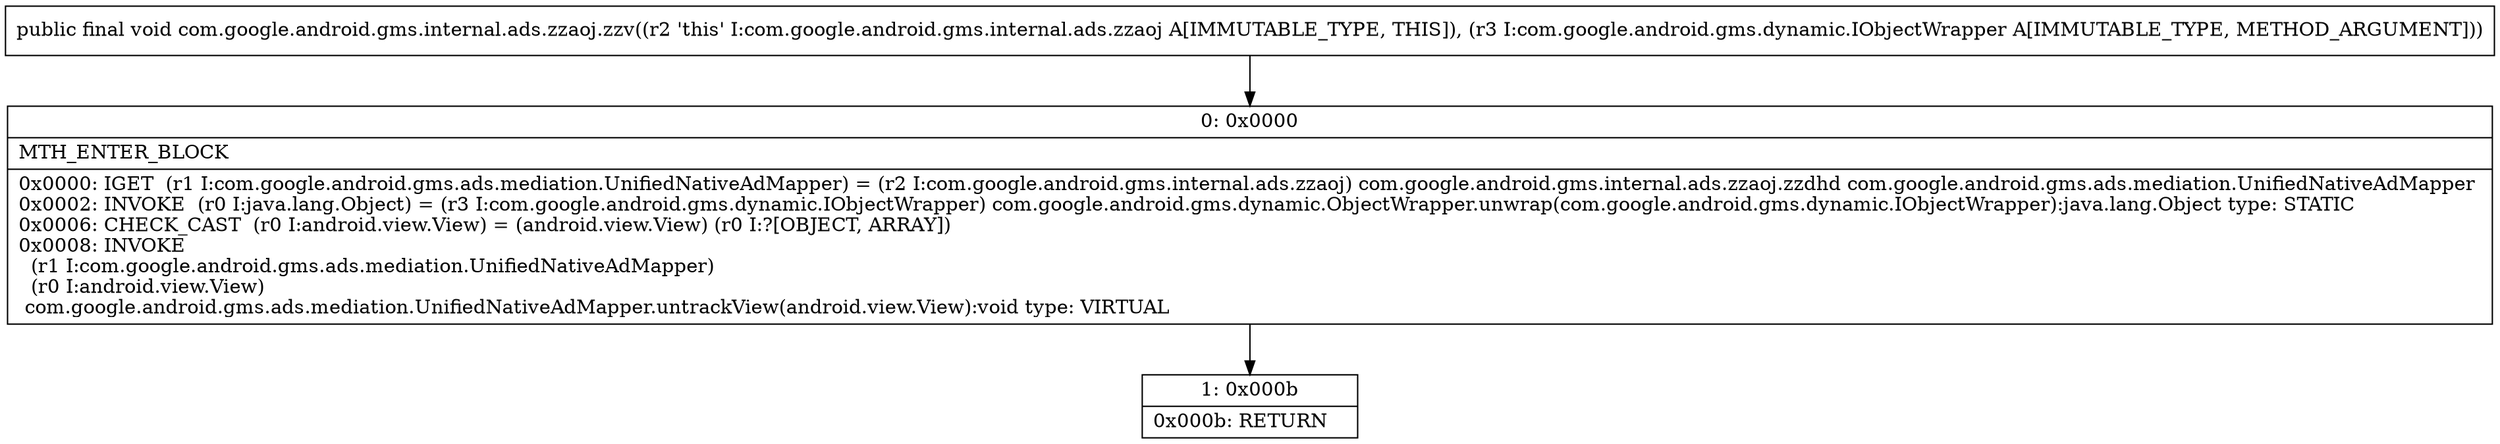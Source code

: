 digraph "CFG forcom.google.android.gms.internal.ads.zzaoj.zzv(Lcom\/google\/android\/gms\/dynamic\/IObjectWrapper;)V" {
Node_0 [shape=record,label="{0\:\ 0x0000|MTH_ENTER_BLOCK\l|0x0000: IGET  (r1 I:com.google.android.gms.ads.mediation.UnifiedNativeAdMapper) = (r2 I:com.google.android.gms.internal.ads.zzaoj) com.google.android.gms.internal.ads.zzaoj.zzdhd com.google.android.gms.ads.mediation.UnifiedNativeAdMapper \l0x0002: INVOKE  (r0 I:java.lang.Object) = (r3 I:com.google.android.gms.dynamic.IObjectWrapper) com.google.android.gms.dynamic.ObjectWrapper.unwrap(com.google.android.gms.dynamic.IObjectWrapper):java.lang.Object type: STATIC \l0x0006: CHECK_CAST  (r0 I:android.view.View) = (android.view.View) (r0 I:?[OBJECT, ARRAY]) \l0x0008: INVOKE  \l  (r1 I:com.google.android.gms.ads.mediation.UnifiedNativeAdMapper)\l  (r0 I:android.view.View)\l com.google.android.gms.ads.mediation.UnifiedNativeAdMapper.untrackView(android.view.View):void type: VIRTUAL \l}"];
Node_1 [shape=record,label="{1\:\ 0x000b|0x000b: RETURN   \l}"];
MethodNode[shape=record,label="{public final void com.google.android.gms.internal.ads.zzaoj.zzv((r2 'this' I:com.google.android.gms.internal.ads.zzaoj A[IMMUTABLE_TYPE, THIS]), (r3 I:com.google.android.gms.dynamic.IObjectWrapper A[IMMUTABLE_TYPE, METHOD_ARGUMENT])) }"];
MethodNode -> Node_0;
Node_0 -> Node_1;
}

